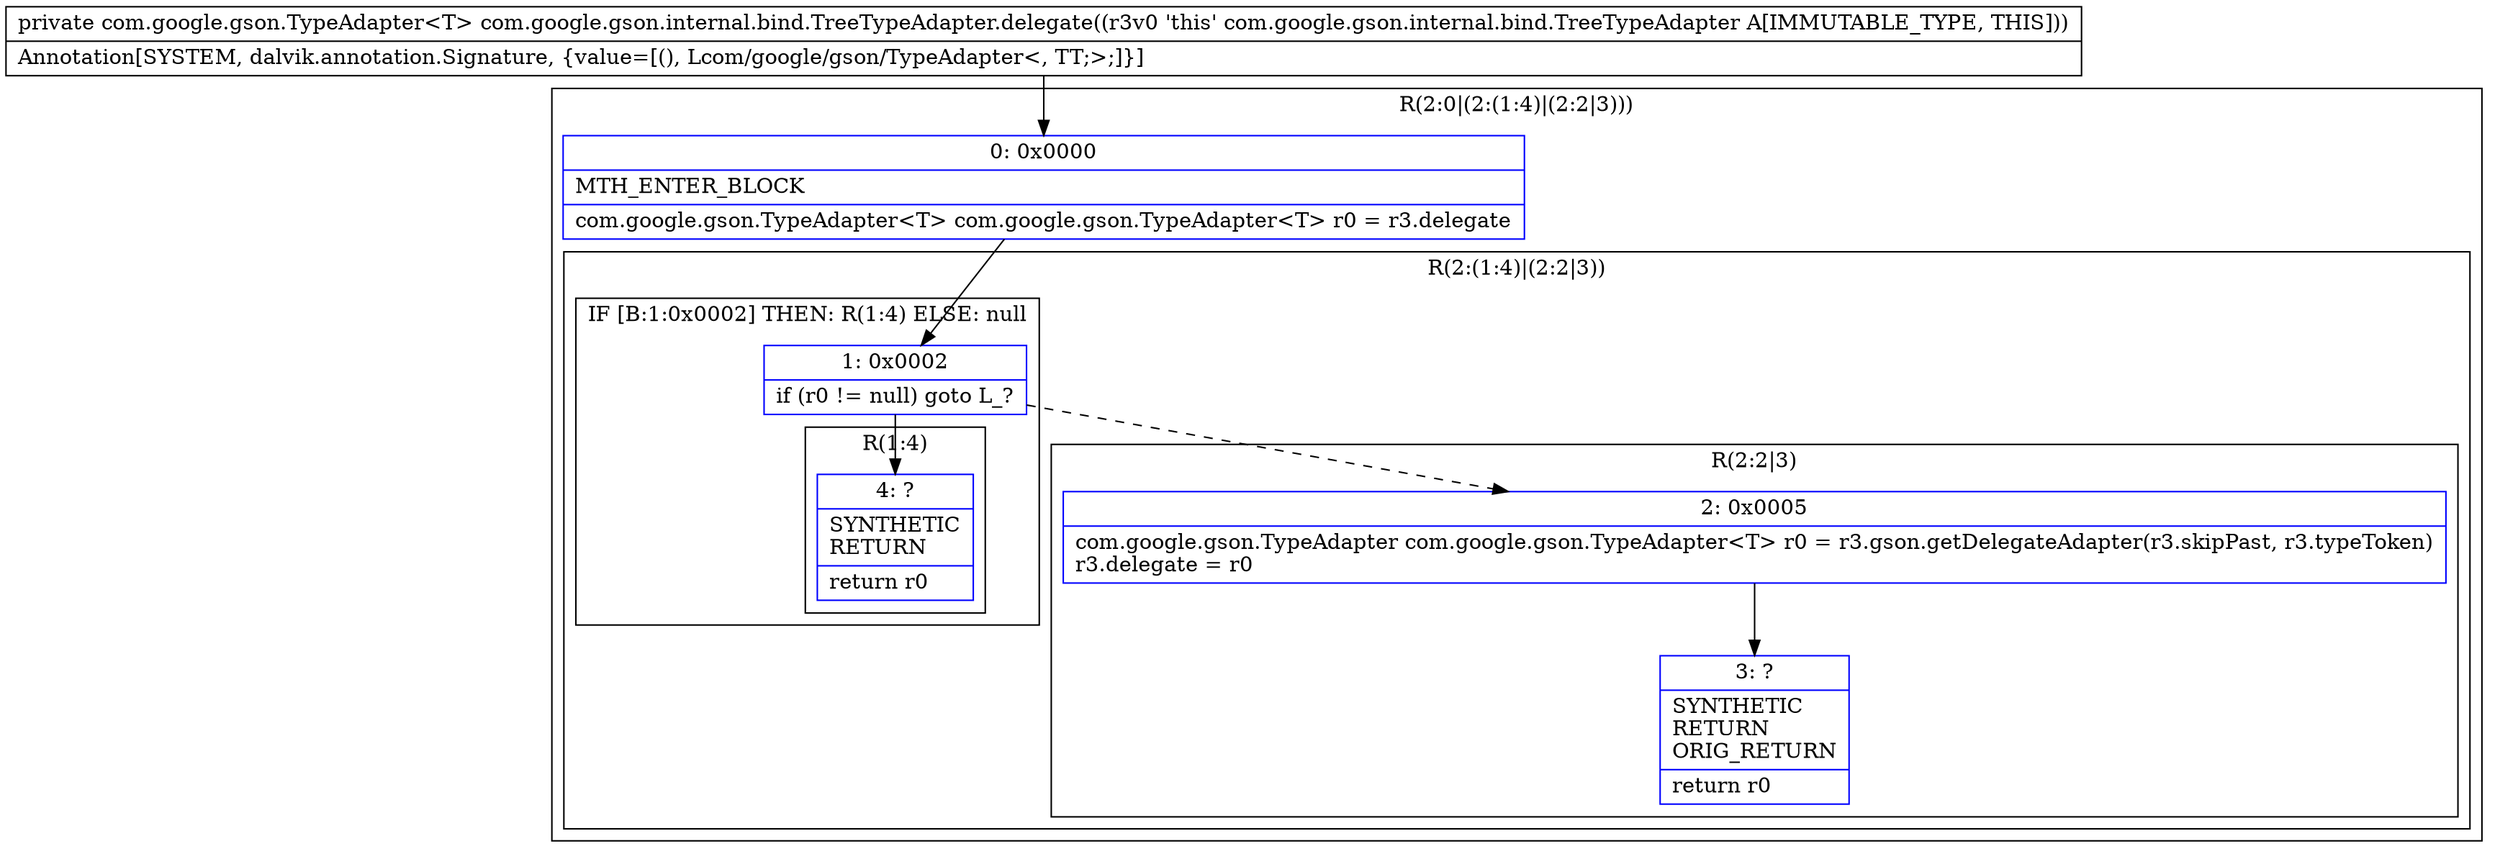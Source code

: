 digraph "CFG forcom.google.gson.internal.bind.TreeTypeAdapter.delegate()Lcom\/google\/gson\/TypeAdapter;" {
subgraph cluster_Region_509740845 {
label = "R(2:0|(2:(1:4)|(2:2|3)))";
node [shape=record,color=blue];
Node_0 [shape=record,label="{0\:\ 0x0000|MTH_ENTER_BLOCK\l|com.google.gson.TypeAdapter\<T\> com.google.gson.TypeAdapter\<T\> r0 = r3.delegate\l}"];
subgraph cluster_Region_806240756 {
label = "R(2:(1:4)|(2:2|3))";
node [shape=record,color=blue];
subgraph cluster_IfRegion_394979450 {
label = "IF [B:1:0x0002] THEN: R(1:4) ELSE: null";
node [shape=record,color=blue];
Node_1 [shape=record,label="{1\:\ 0x0002|if (r0 != null) goto L_?\l}"];
subgraph cluster_Region_1873183132 {
label = "R(1:4)";
node [shape=record,color=blue];
Node_4 [shape=record,label="{4\:\ ?|SYNTHETIC\lRETURN\l|return r0\l}"];
}
}
subgraph cluster_Region_2043136104 {
label = "R(2:2|3)";
node [shape=record,color=blue];
Node_2 [shape=record,label="{2\:\ 0x0005|com.google.gson.TypeAdapter com.google.gson.TypeAdapter\<T\> r0 = r3.gson.getDelegateAdapter(r3.skipPast, r3.typeToken)\lr3.delegate = r0\l}"];
Node_3 [shape=record,label="{3\:\ ?|SYNTHETIC\lRETURN\lORIG_RETURN\l|return r0\l}"];
}
}
}
MethodNode[shape=record,label="{private com.google.gson.TypeAdapter\<T\> com.google.gson.internal.bind.TreeTypeAdapter.delegate((r3v0 'this' com.google.gson.internal.bind.TreeTypeAdapter A[IMMUTABLE_TYPE, THIS]))  | Annotation[SYSTEM, dalvik.annotation.Signature, \{value=[(), Lcom\/google\/gson\/TypeAdapter\<, TT;\>;]\}]\l}"];
MethodNode -> Node_0;
Node_0 -> Node_1;
Node_1 -> Node_2[style=dashed];
Node_1 -> Node_4;
Node_2 -> Node_3;
}

